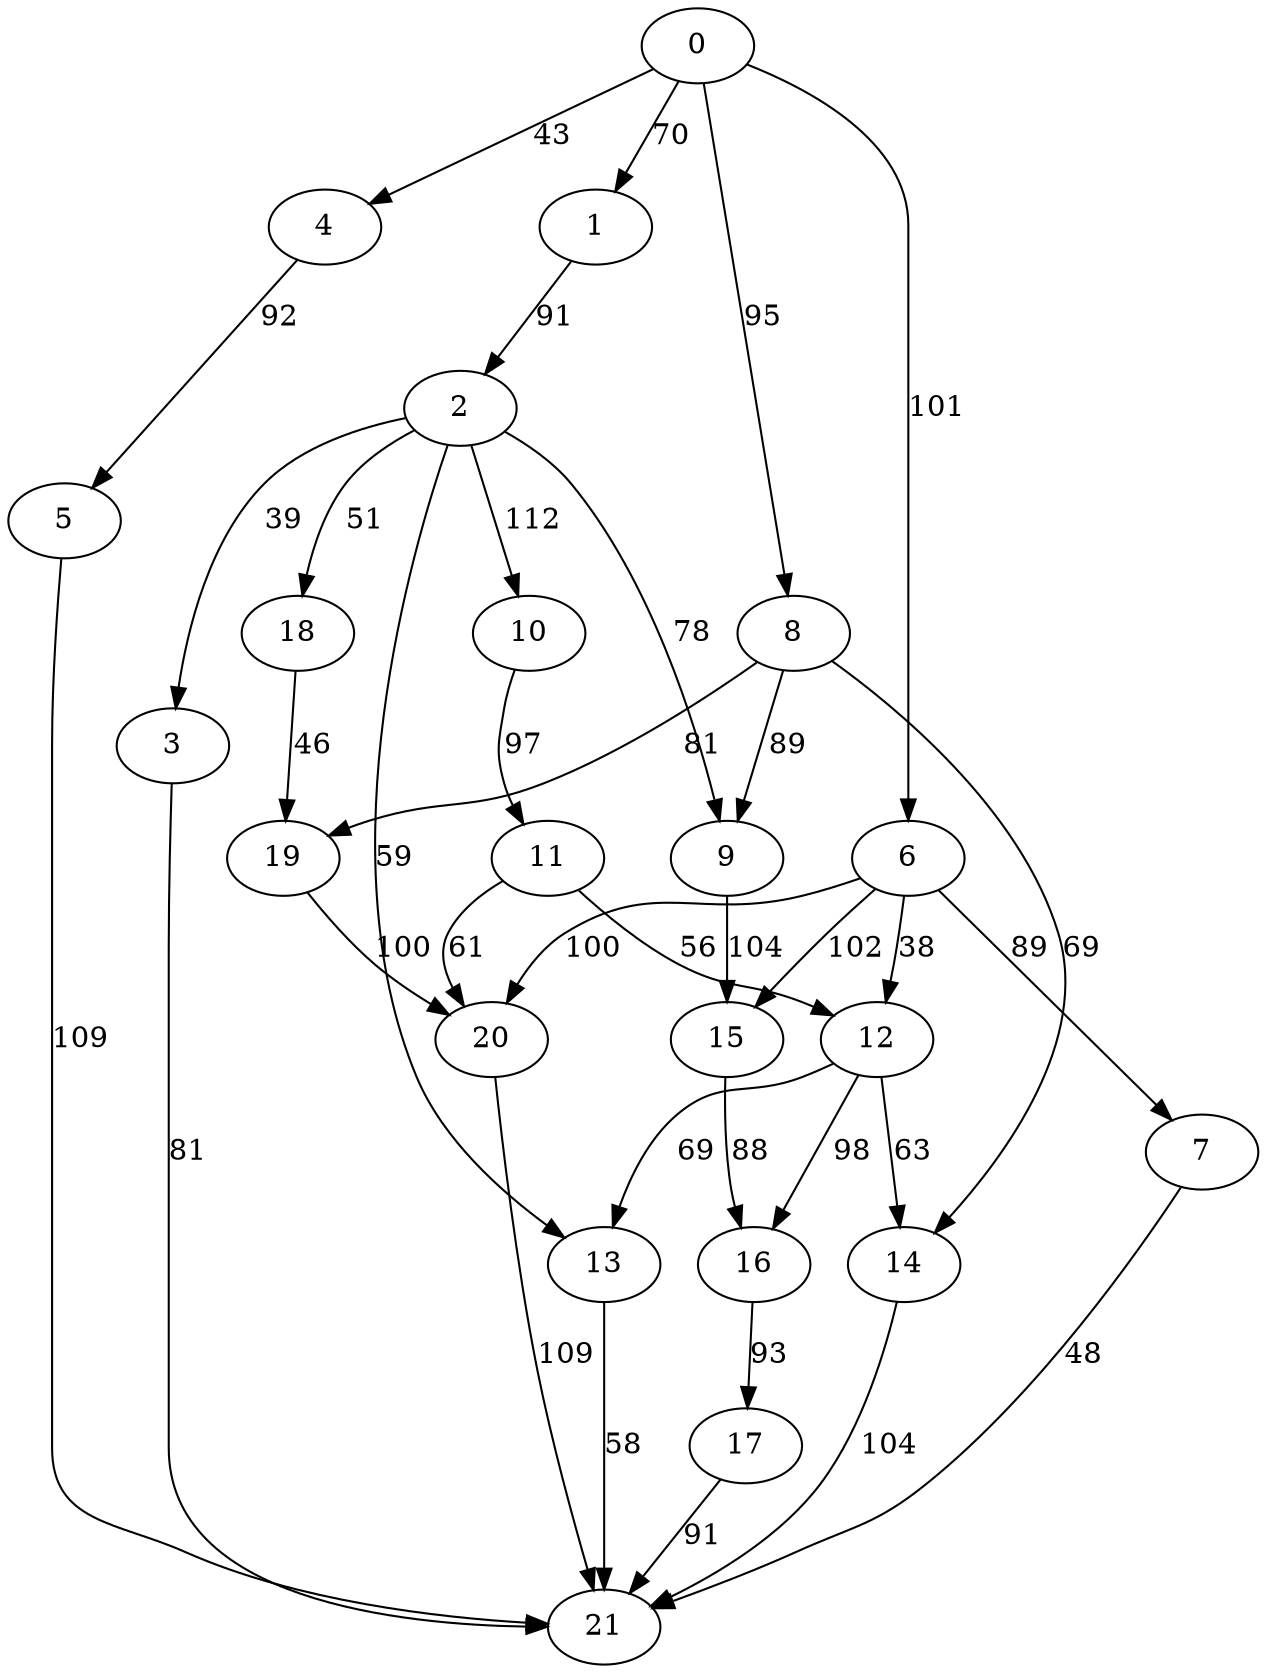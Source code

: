 digraph t20p6r5_0 {
0 -> 1 [ label = 70 ];
0 -> 4 [ label = 43 ];
0 -> 6 [ label = 101 ];
0 -> 8 [ label = 95 ];
1 -> 2 [ label = 91 ];
2 -> 3 [ label = 39 ];
2 -> 9 [ label = 78 ];
2 -> 10 [ label = 112 ];
2 -> 13 [ label = 59 ];
2 -> 18 [ label = 51 ];
3 -> 21 [ label = 81 ];
4 -> 5 [ label = 92 ];
5 -> 21 [ label = 109 ];
6 -> 7 [ label = 89 ];
6 -> 12 [ label = 38 ];
6 -> 15 [ label = 102 ];
6 -> 20 [ label = 100 ];
7 -> 21 [ label = 48 ];
8 -> 9 [ label = 89 ];
8 -> 14 [ label = 69 ];
8 -> 19 [ label = 81 ];
9 -> 15 [ label = 104 ];
10 -> 11 [ label = 97 ];
11 -> 12 [ label = 56 ];
11 -> 20 [ label = 61 ];
12 -> 13 [ label = 69 ];
12 -> 14 [ label = 63 ];
12 -> 16 [ label = 98 ];
13 -> 21 [ label = 58 ];
14 -> 21 [ label = 104 ];
15 -> 16 [ label = 88 ];
16 -> 17 [ label = 93 ];
17 -> 21 [ label = 91 ];
18 -> 19 [ label = 46 ];
19 -> 20 [ label = 100 ];
20 -> 21 [ label = 109 ];
 }

